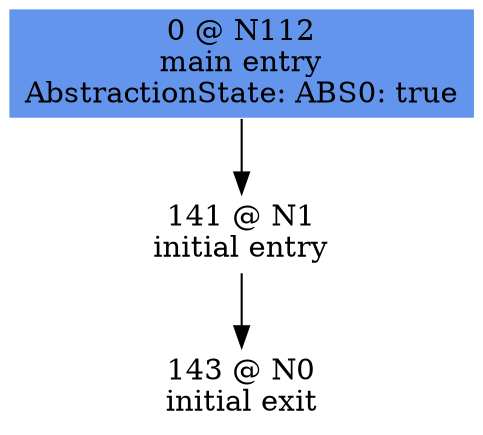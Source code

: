 digraph ARG {
node [style="filled" shape="box" color="white"]
0 [fillcolor="cornflowerblue" label="0 @ N112\nmain entry\nAbstractionState: ABS0: true\n" id="0"]
141 [label="141 @ N1\ninitial entry\n" id="141"]
143 [label="143 @ N0\ninitial exit\n" id="143"]
0 -> 141 []
141 -> 143 []
}
